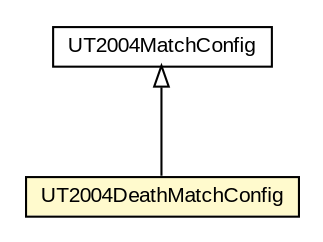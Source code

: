 #!/usr/local/bin/dot
#
# Class diagram 
# Generated by UMLGraph version 5.1 (http://www.umlgraph.org/)
#

digraph G {
	edge [fontname="arial",fontsize=10,labelfontname="arial",labelfontsize=10];
	node [fontname="arial",fontsize=10,shape=plaintext];
	nodesep=0.25;
	ranksep=0.5;
	// cz.cuni.amis.pogamut.ut2004.tournament.deathmatch.UT2004DeathMatchConfig
	c1291 [label=<<table title="cz.cuni.amis.pogamut.ut2004.tournament.deathmatch.UT2004DeathMatchConfig" border="0" cellborder="1" cellspacing="0" cellpadding="2" port="p" bgcolor="lemonChiffon" href="./UT2004DeathMatchConfig.html">
		<tr><td><table border="0" cellspacing="0" cellpadding="1">
<tr><td align="center" balign="center"> UT2004DeathMatchConfig </td></tr>
		</table></td></tr>
		</table>>, fontname="arial", fontcolor="black", fontsize=10.0];
	// cz.cuni.amis.pogamut.ut2004.tournament.match.UT2004MatchConfig
	c1301 [label=<<table title="cz.cuni.amis.pogamut.ut2004.tournament.match.UT2004MatchConfig" border="0" cellborder="1" cellspacing="0" cellpadding="2" port="p" href="../match/UT2004MatchConfig.html">
		<tr><td><table border="0" cellspacing="0" cellpadding="1">
<tr><td align="center" balign="center"> UT2004MatchConfig </td></tr>
		</table></td></tr>
		</table>>, fontname="arial", fontcolor="black", fontsize=10.0];
	//cz.cuni.amis.pogamut.ut2004.tournament.deathmatch.UT2004DeathMatchConfig extends cz.cuni.amis.pogamut.ut2004.tournament.match.UT2004MatchConfig
	c1301:p -> c1291:p [dir=back,arrowtail=empty];
}

